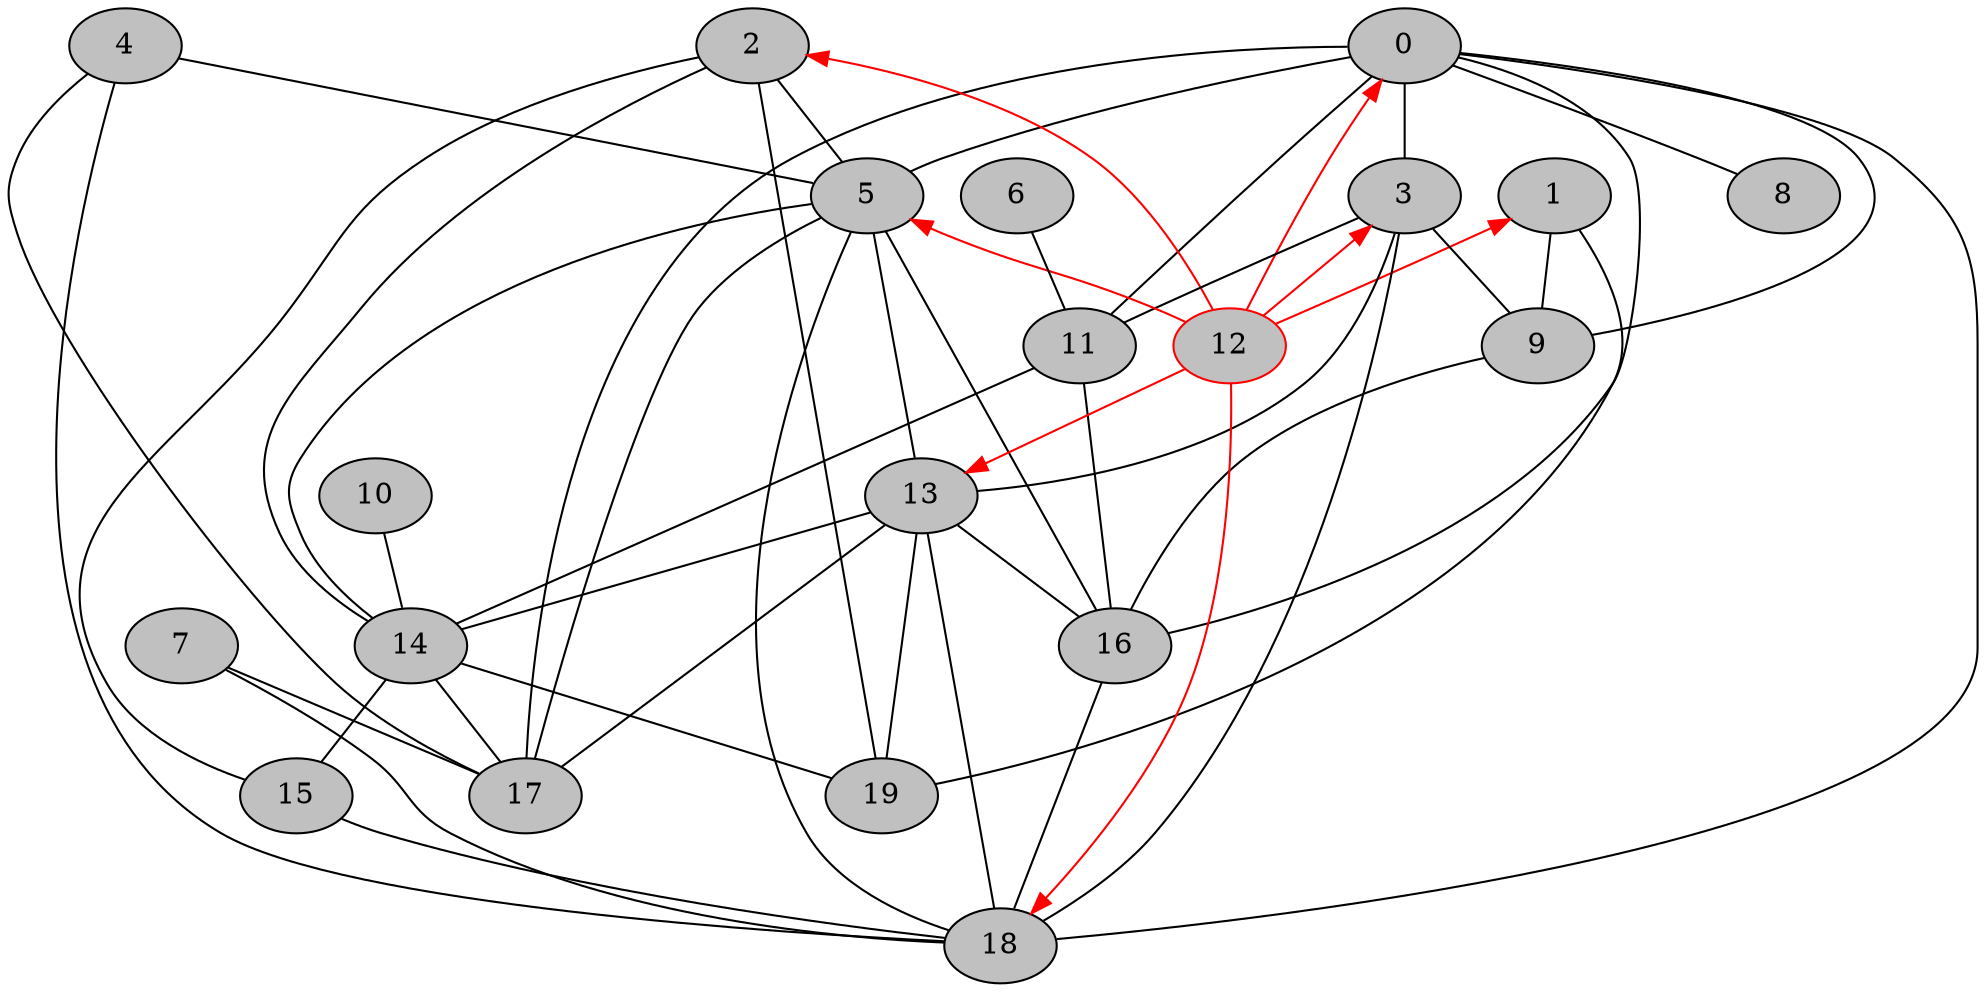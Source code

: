 // network test graph
digraph
{
	0 [fillcolor=gray,style=filled,]
	1 [fillcolor=gray,style=filled,]
	2 [fillcolor=gray,style=filled,]
	3 [fillcolor=gray,style=filled,]
	4 [fillcolor=gray,style=filled,]
	5 [fillcolor=gray,style=filled,]
	6 [fillcolor=gray,style=filled,]
	7 [fillcolor=gray,style=filled,]
	8 [fillcolor=gray,style=filled,]
	9 [fillcolor=gray,style=filled,]
	10 [fillcolor=gray,style=filled,]
	11 [fillcolor=gray,style=filled,]
	12 [fillcolor=gray,style=filled,color=red,]
	13 [fillcolor=gray,style=filled,]
	14 [fillcolor=gray,style=filled,]
	15 [fillcolor=gray,style=filled,]
	16 [fillcolor=gray,style=filled,]
	17 [fillcolor=gray,style=filled,]
	18 [fillcolor=gray,style=filled,]
	19 [fillcolor=gray,style=filled,]
	0 -> 3 [dir=none]
	0 -> 5 [dir=none]
	0 -> 8 [dir=none]
	0 -> 9 [dir=none]
	0 -> 11 [dir=none]
	0 -> 12 [dir=back,color=red,]
	0 -> 16 [dir=none]
	0 -> 17 [dir=none]
	0 -> 18 [dir=none]
	1 -> 9 [dir=none]
	1 -> 12 [dir=back,color=red,]
	1 -> 19 [dir=none]
	2 -> 5 [dir=none]
	2 -> 12 [dir=back,color=red,]
	2 -> 14 [dir=none]
	2 -> 15 [dir=none]
	2 -> 19 [dir=none]
	3 -> 9 [dir=none]
	3 -> 11 [dir=none]
	3 -> 12 [dir=back,color=red,]
	3 -> 13 [dir=none]
	3 -> 18 [dir=none]
	4 -> 5 [dir=none]
	4 -> 17 [dir=none]
	4 -> 18 [dir=none]
	5 -> 12 [dir=back,color=red,]
	5 -> 13 [dir=none]
	5 -> 14 [dir=none]
	5 -> 16 [dir=none]
	5 -> 17 [dir=none]
	5 -> 18 [dir=none]
	6 -> 11 [dir=none]
	7 -> 17 [dir=none]
	7 -> 18 [dir=none]
	9 -> 16 [dir=none]
	10 -> 14 [dir=none]
	11 -> 14 [dir=none]
	11 -> 16 [dir=none]
	12 -> 13 [dir=forward,color=red,]
	12 -> 18 [dir=forward,color=red,]
	13 -> 14 [dir=none]
	13 -> 16 [dir=none]
	13 -> 17 [dir=none]
	13 -> 18 [dir=none]
	13 -> 19 [dir=none]
	14 -> 15 [dir=none]
	14 -> 17 [dir=none]
	14 -> 19 [dir=none]
	15 -> 18 [dir=none]
	16 -> 18 [dir=none]
}